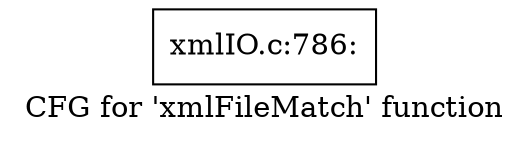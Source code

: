 digraph "CFG for 'xmlFileMatch' function" {
	label="CFG for 'xmlFileMatch' function";

	Node0x55ed346dda00 [shape=record,label="{xmlIO.c:786:}"];
}
